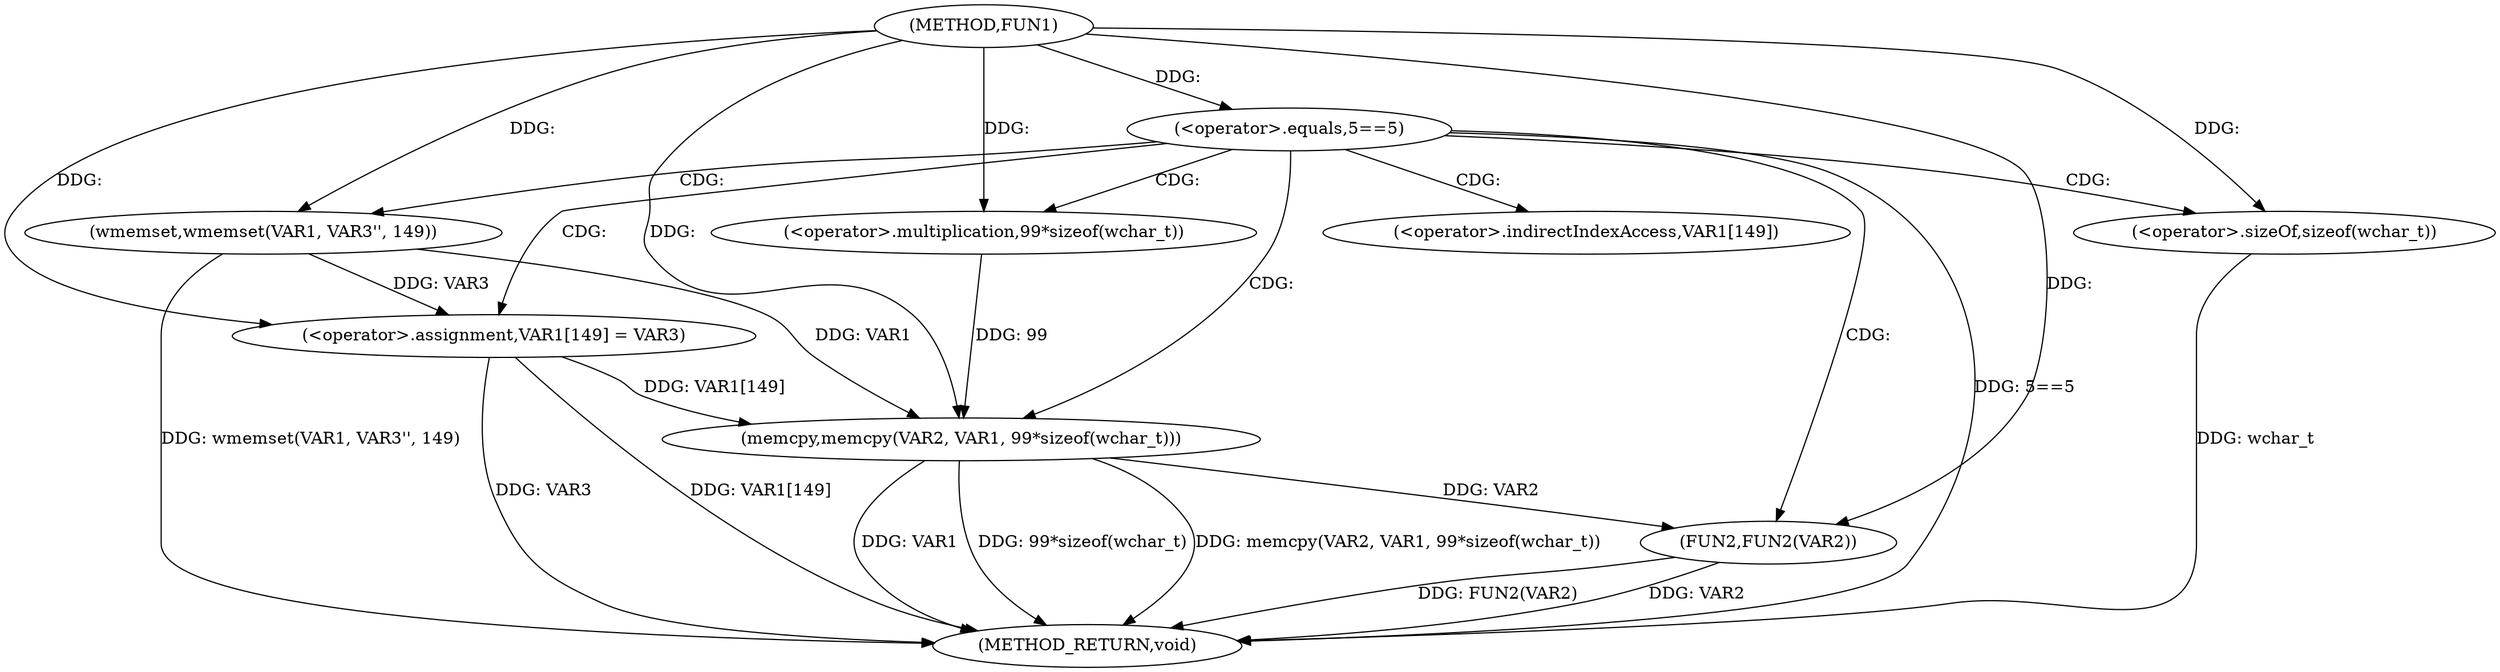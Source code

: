 digraph FUN1 {  
"1000100" [label = "(METHOD,FUN1)" ]
"1000128" [label = "(METHOD_RETURN,void)" ]
"1000103" [label = "(<operator>.equals,5==5)" ]
"1000110" [label = "(wmemset,wmemset(VAR1, VAR3'', 149))" ]
"1000114" [label = "(<operator>.assignment,VAR1[149] = VAR3)" ]
"1000119" [label = "(memcpy,memcpy(VAR2, VAR1, 99*sizeof(wchar_t)))" ]
"1000122" [label = "(<operator>.multiplication,99*sizeof(wchar_t))" ]
"1000124" [label = "(<operator>.sizeOf,sizeof(wchar_t))" ]
"1000126" [label = "(FUN2,FUN2(VAR2))" ]
"1000115" [label = "(<operator>.indirectIndexAccess,VAR1[149])" ]
  "1000126" -> "1000128"  [ label = "DDG: FUN2(VAR2)"] 
  "1000124" -> "1000128"  [ label = "DDG: wchar_t"] 
  "1000103" -> "1000128"  [ label = "DDG: 5==5"] 
  "1000126" -> "1000128"  [ label = "DDG: VAR2"] 
  "1000114" -> "1000128"  [ label = "DDG: VAR3"] 
  "1000110" -> "1000128"  [ label = "DDG: wmemset(VAR1, VAR3'', 149)"] 
  "1000119" -> "1000128"  [ label = "DDG: 99*sizeof(wchar_t)"] 
  "1000119" -> "1000128"  [ label = "DDG: memcpy(VAR2, VAR1, 99*sizeof(wchar_t))"] 
  "1000114" -> "1000128"  [ label = "DDG: VAR1[149]"] 
  "1000119" -> "1000128"  [ label = "DDG: VAR1"] 
  "1000100" -> "1000103"  [ label = "DDG: "] 
  "1000100" -> "1000110"  [ label = "DDG: "] 
  "1000110" -> "1000114"  [ label = "DDG: VAR3"] 
  "1000100" -> "1000114"  [ label = "DDG: "] 
  "1000100" -> "1000119"  [ label = "DDG: "] 
  "1000114" -> "1000119"  [ label = "DDG: VAR1[149]"] 
  "1000110" -> "1000119"  [ label = "DDG: VAR1"] 
  "1000122" -> "1000119"  [ label = "DDG: 99"] 
  "1000100" -> "1000122"  [ label = "DDG: "] 
  "1000100" -> "1000124"  [ label = "DDG: "] 
  "1000119" -> "1000126"  [ label = "DDG: VAR2"] 
  "1000100" -> "1000126"  [ label = "DDG: "] 
  "1000103" -> "1000110"  [ label = "CDG: "] 
  "1000103" -> "1000124"  [ label = "CDG: "] 
  "1000103" -> "1000119"  [ label = "CDG: "] 
  "1000103" -> "1000114"  [ label = "CDG: "] 
  "1000103" -> "1000115"  [ label = "CDG: "] 
  "1000103" -> "1000122"  [ label = "CDG: "] 
  "1000103" -> "1000126"  [ label = "CDG: "] 
}
